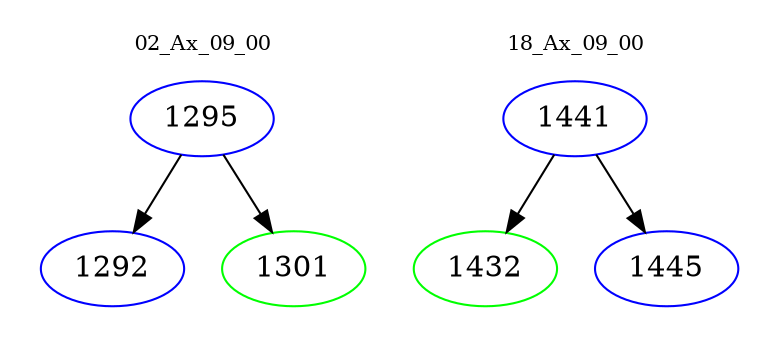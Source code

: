 digraph{
subgraph cluster_0 {
color = white
label = "02_Ax_09_00";
fontsize=10;
T0_1295 [label="1295", color="blue"]
T0_1295 -> T0_1292 [color="black"]
T0_1292 [label="1292", color="blue"]
T0_1295 -> T0_1301 [color="black"]
T0_1301 [label="1301", color="green"]
}
subgraph cluster_1 {
color = white
label = "18_Ax_09_00";
fontsize=10;
T1_1441 [label="1441", color="blue"]
T1_1441 -> T1_1432 [color="black"]
T1_1432 [label="1432", color="green"]
T1_1441 -> T1_1445 [color="black"]
T1_1445 [label="1445", color="blue"]
}
}
